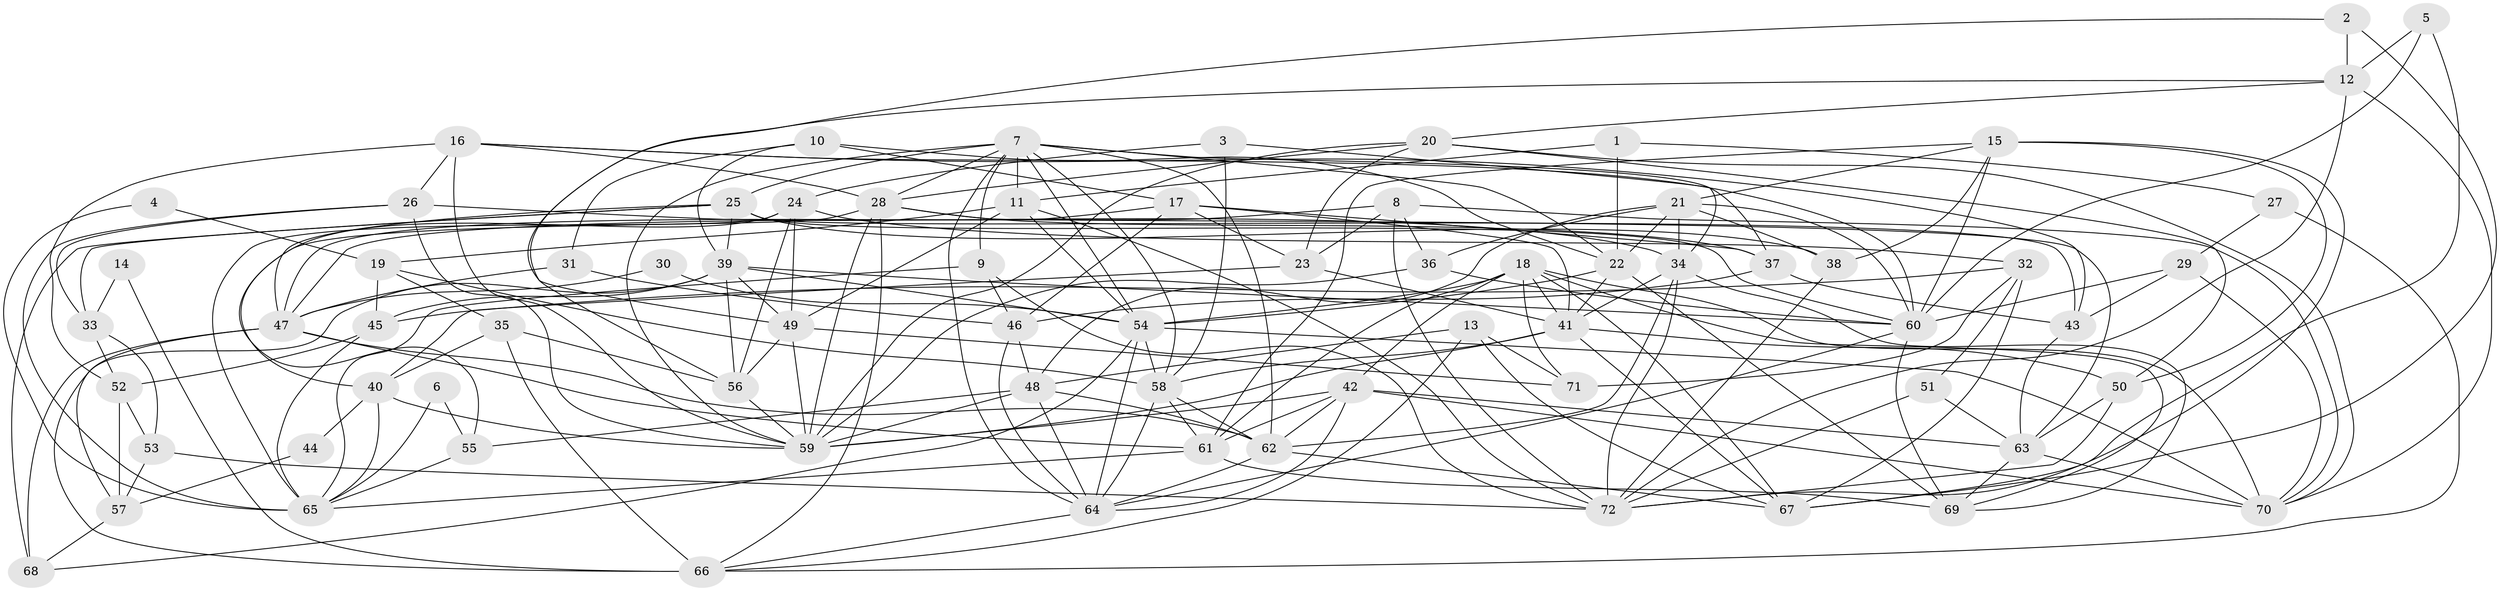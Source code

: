 // original degree distribution, {4: 0.2638888888888889, 5: 0.1875, 7: 0.05555555555555555, 3: 0.2708333333333333, 2: 0.13194444444444445, 6: 0.09027777777777778}
// Generated by graph-tools (version 1.1) at 2025/26/03/09/25 03:26:16]
// undirected, 72 vertices, 208 edges
graph export_dot {
graph [start="1"]
  node [color=gray90,style=filled];
  1;
  2;
  3;
  4;
  5;
  6;
  7;
  8;
  9;
  10;
  11;
  12;
  13;
  14;
  15;
  16;
  17;
  18;
  19;
  20;
  21;
  22;
  23;
  24;
  25;
  26;
  27;
  28;
  29;
  30;
  31;
  32;
  33;
  34;
  35;
  36;
  37;
  38;
  39;
  40;
  41;
  42;
  43;
  44;
  45;
  46;
  47;
  48;
  49;
  50;
  51;
  52;
  53;
  54;
  55;
  56;
  57;
  58;
  59;
  60;
  61;
  62;
  63;
  64;
  65;
  66;
  67;
  68;
  69;
  70;
  71;
  72;
  1 -- 11 [weight=1.0];
  1 -- 22 [weight=2.0];
  1 -- 27 [weight=1.0];
  2 -- 12 [weight=1.0];
  2 -- 49 [weight=1.0];
  2 -- 67 [weight=1.0];
  3 -- 24 [weight=1.0];
  3 -- 34 [weight=1.0];
  3 -- 58 [weight=1.0];
  4 -- 19 [weight=1.0];
  4 -- 65 [weight=1.0];
  5 -- 12 [weight=1.0];
  5 -- 60 [weight=1.0];
  5 -- 72 [weight=1.0];
  6 -- 55 [weight=1.0];
  6 -- 65 [weight=1.0];
  7 -- 9 [weight=1.0];
  7 -- 11 [weight=1.0];
  7 -- 22 [weight=1.0];
  7 -- 25 [weight=1.0];
  7 -- 28 [weight=1.0];
  7 -- 37 [weight=1.0];
  7 -- 54 [weight=1.0];
  7 -- 58 [weight=1.0];
  7 -- 59 [weight=1.0];
  7 -- 62 [weight=1.0];
  7 -- 64 [weight=1.0];
  8 -- 23 [weight=1.0];
  8 -- 36 [weight=1.0];
  8 -- 47 [weight=1.0];
  8 -- 70 [weight=1.0];
  8 -- 72 [weight=1.0];
  9 -- 46 [weight=1.0];
  9 -- 65 [weight=1.0];
  9 -- 72 [weight=1.0];
  10 -- 17 [weight=1.0];
  10 -- 22 [weight=1.0];
  10 -- 31 [weight=1.0];
  10 -- 39 [weight=1.0];
  11 -- 19 [weight=1.0];
  11 -- 49 [weight=1.0];
  11 -- 54 [weight=1.0];
  11 -- 72 [weight=1.0];
  12 -- 20 [weight=1.0];
  12 -- 56 [weight=1.0];
  12 -- 70 [weight=1.0];
  12 -- 72 [weight=1.0];
  13 -- 48 [weight=1.0];
  13 -- 66 [weight=1.0];
  13 -- 67 [weight=1.0];
  13 -- 71 [weight=1.0];
  14 -- 33 [weight=1.0];
  14 -- 66 [weight=1.0];
  15 -- 21 [weight=1.0];
  15 -- 38 [weight=1.0];
  15 -- 50 [weight=1.0];
  15 -- 60 [weight=1.0];
  15 -- 61 [weight=1.0];
  15 -- 67 [weight=1.0];
  16 -- 26 [weight=2.0];
  16 -- 28 [weight=1.0];
  16 -- 43 [weight=1.0];
  16 -- 52 [weight=1.0];
  16 -- 59 [weight=1.0];
  16 -- 60 [weight=1.0];
  17 -- 23 [weight=1.0];
  17 -- 37 [weight=1.0];
  17 -- 41 [weight=1.0];
  17 -- 46 [weight=1.0];
  17 -- 47 [weight=1.0];
  18 -- 41 [weight=1.0];
  18 -- 42 [weight=1.0];
  18 -- 54 [weight=1.0];
  18 -- 61 [weight=1.0];
  18 -- 67 [weight=1.0];
  18 -- 69 [weight=1.0];
  18 -- 70 [weight=1.0];
  18 -- 71 [weight=1.0];
  19 -- 35 [weight=1.0];
  19 -- 45 [weight=1.0];
  19 -- 58 [weight=1.0];
  20 -- 23 [weight=1.0];
  20 -- 28 [weight=1.0];
  20 -- 50 [weight=1.0];
  20 -- 59 [weight=1.0];
  20 -- 70 [weight=1.0];
  21 -- 22 [weight=1.0];
  21 -- 34 [weight=1.0];
  21 -- 36 [weight=1.0];
  21 -- 38 [weight=1.0];
  21 -- 48 [weight=1.0];
  21 -- 60 [weight=1.0];
  22 -- 41 [weight=1.0];
  22 -- 54 [weight=1.0];
  22 -- 69 [weight=1.0];
  23 -- 40 [weight=1.0];
  23 -- 41 [weight=1.0];
  24 -- 32 [weight=1.0];
  24 -- 49 [weight=1.0];
  24 -- 55 [weight=1.0];
  24 -- 56 [weight=1.0];
  24 -- 65 [weight=2.0];
  25 -- 33 [weight=1.0];
  25 -- 38 [weight=1.0];
  25 -- 39 [weight=1.0];
  25 -- 43 [weight=1.0];
  25 -- 47 [weight=2.0];
  25 -- 60 [weight=1.0];
  25 -- 68 [weight=1.0];
  26 -- 33 [weight=1.0];
  26 -- 34 [weight=1.0];
  26 -- 59 [weight=1.0];
  26 -- 65 [weight=1.0];
  27 -- 29 [weight=1.0];
  27 -- 66 [weight=1.0];
  28 -- 37 [weight=1.0];
  28 -- 40 [weight=1.0];
  28 -- 59 [weight=1.0];
  28 -- 63 [weight=1.0];
  28 -- 66 [weight=1.0];
  29 -- 43 [weight=1.0];
  29 -- 60 [weight=1.0];
  29 -- 70 [weight=1.0];
  30 -- 47 [weight=1.0];
  30 -- 54 [weight=1.0];
  31 -- 46 [weight=1.0];
  31 -- 47 [weight=1.0];
  32 -- 45 [weight=1.0];
  32 -- 51 [weight=1.0];
  32 -- 67 [weight=1.0];
  32 -- 71 [weight=1.0];
  33 -- 52 [weight=1.0];
  33 -- 53 [weight=1.0];
  34 -- 41 [weight=1.0];
  34 -- 62 [weight=1.0];
  34 -- 69 [weight=1.0];
  34 -- 72 [weight=1.0];
  35 -- 40 [weight=1.0];
  35 -- 56 [weight=1.0];
  35 -- 66 [weight=1.0];
  36 -- 59 [weight=1.0];
  36 -- 60 [weight=1.0];
  37 -- 43 [weight=1.0];
  37 -- 46 [weight=1.0];
  38 -- 72 [weight=1.0];
  39 -- 45 [weight=1.0];
  39 -- 49 [weight=1.0];
  39 -- 54 [weight=1.0];
  39 -- 56 [weight=1.0];
  39 -- 60 [weight=1.0];
  39 -- 66 [weight=2.0];
  40 -- 44 [weight=1.0];
  40 -- 59 [weight=1.0];
  40 -- 65 [weight=1.0];
  41 -- 50 [weight=1.0];
  41 -- 58 [weight=1.0];
  41 -- 59 [weight=1.0];
  41 -- 67 [weight=1.0];
  42 -- 59 [weight=1.0];
  42 -- 61 [weight=1.0];
  42 -- 62 [weight=1.0];
  42 -- 63 [weight=1.0];
  42 -- 64 [weight=1.0];
  42 -- 70 [weight=1.0];
  43 -- 63 [weight=1.0];
  44 -- 57 [weight=1.0];
  45 -- 52 [weight=1.0];
  45 -- 65 [weight=1.0];
  46 -- 48 [weight=1.0];
  46 -- 64 [weight=1.0];
  47 -- 57 [weight=1.0];
  47 -- 61 [weight=1.0];
  47 -- 62 [weight=1.0];
  47 -- 68 [weight=1.0];
  48 -- 55 [weight=1.0];
  48 -- 59 [weight=1.0];
  48 -- 62 [weight=1.0];
  48 -- 64 [weight=2.0];
  49 -- 56 [weight=1.0];
  49 -- 59 [weight=1.0];
  49 -- 71 [weight=1.0];
  50 -- 63 [weight=1.0];
  50 -- 72 [weight=1.0];
  51 -- 63 [weight=1.0];
  51 -- 72 [weight=1.0];
  52 -- 53 [weight=1.0];
  52 -- 57 [weight=1.0];
  53 -- 57 [weight=1.0];
  53 -- 72 [weight=1.0];
  54 -- 58 [weight=1.0];
  54 -- 64 [weight=1.0];
  54 -- 68 [weight=1.0];
  54 -- 70 [weight=1.0];
  55 -- 65 [weight=1.0];
  56 -- 59 [weight=1.0];
  57 -- 68 [weight=1.0];
  58 -- 61 [weight=1.0];
  58 -- 62 [weight=1.0];
  58 -- 64 [weight=1.0];
  60 -- 64 [weight=1.0];
  60 -- 69 [weight=1.0];
  61 -- 65 [weight=1.0];
  61 -- 69 [weight=1.0];
  62 -- 64 [weight=1.0];
  62 -- 67 [weight=1.0];
  63 -- 69 [weight=1.0];
  63 -- 70 [weight=2.0];
  64 -- 66 [weight=1.0];
}
